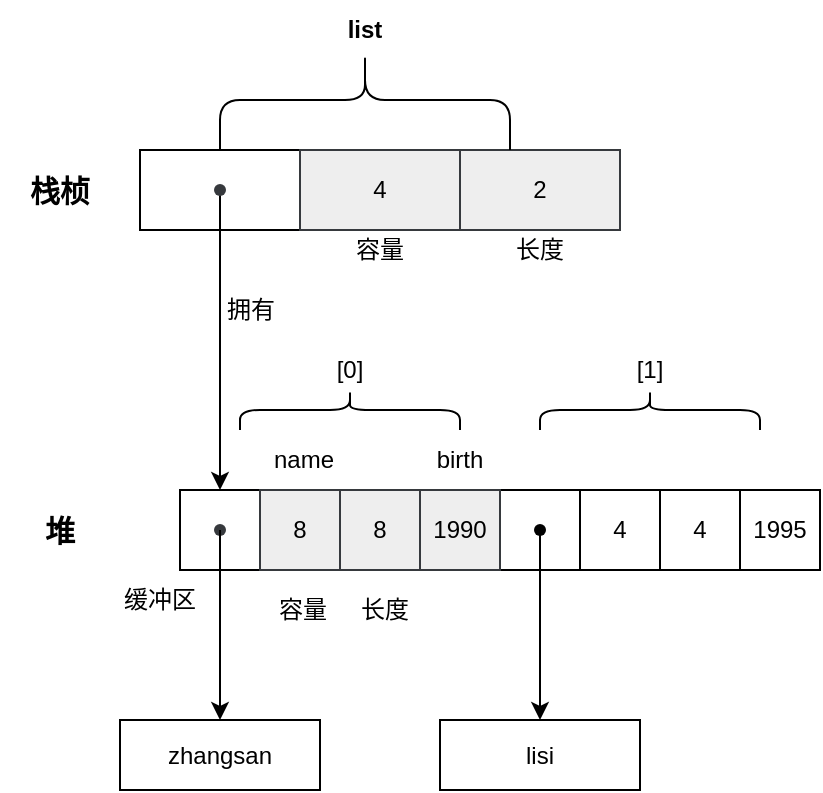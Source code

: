 <mxfile version="24.0.7" type="device">
  <diagram name="第 1 页" id="n9D54emt0kach4g6EPNV">
    <mxGraphModel dx="954" dy="515" grid="1" gridSize="10" guides="1" tooltips="1" connect="1" arrows="1" fold="1" page="1" pageScale="1" pageWidth="3300" pageHeight="4681" math="0" shadow="0">
      <root>
        <mxCell id="0" />
        <mxCell id="1" parent="0" />
        <mxCell id="hhLY8btTUJmFLX4phZId-14" value="" style="rounded=0;whiteSpace=wrap;html=1;" vertex="1" parent="1">
          <mxGeometry x="430" y="290" width="40" height="40" as="geometry" />
        </mxCell>
        <mxCell id="hhLY8btTUJmFLX4phZId-3" value="" style="rounded=0;whiteSpace=wrap;html=1;" vertex="1" parent="1">
          <mxGeometry x="270" y="290" width="40" height="40" as="geometry" />
        </mxCell>
        <mxCell id="ZMjJjni6RbTrYaw7RHLS-4" value="" style="rounded=0;whiteSpace=wrap;html=1;" parent="1" vertex="1">
          <mxGeometry x="250" y="120" width="80" height="40" as="geometry" />
        </mxCell>
        <mxCell id="ZMjJjni6RbTrYaw7RHLS-5" value="4" style="rounded=0;whiteSpace=wrap;html=1;fillColor=#eeeeee;strokeColor=#36393d;" parent="1" vertex="1">
          <mxGeometry x="330" y="120" width="80" height="40" as="geometry" />
        </mxCell>
        <mxCell id="ZMjJjni6RbTrYaw7RHLS-6" value="2" style="rounded=0;whiteSpace=wrap;html=1;fillColor=#eeeeee;strokeColor=#36393d;" parent="1" vertex="1">
          <mxGeometry x="410" y="120" width="80" height="40" as="geometry" />
        </mxCell>
        <mxCell id="ZMjJjni6RbTrYaw7RHLS-12" value="&lt;b&gt;&lt;font style=&quot;font-size: 15px;&quot;&gt;栈桢&lt;/font&gt;&lt;/b&gt;" style="text;html=1;strokeColor=none;fillColor=none;align=center;verticalAlign=middle;whiteSpace=wrap;rounded=0;" parent="1" vertex="1">
          <mxGeometry x="180" y="125" width="60" height="30" as="geometry" />
        </mxCell>
        <mxCell id="ZMjJjni6RbTrYaw7RHLS-13" value="" style="rounded=0;whiteSpace=wrap;html=1;shape=waypoint;sketch=0;fillStyle=solid;size=6;pointerEvents=1;points=[];fillColor=#eeeeee;resizable=0;rotatable=0;perimeter=centerPerimeter;snapToPoint=1;strokeColor=#36393d;" parent="1" vertex="1">
          <mxGeometry x="270" y="290" width="40" height="40" as="geometry" />
        </mxCell>
        <mxCell id="ZMjJjni6RbTrYaw7RHLS-14" value="" style="endArrow=classic;html=1;rounded=0;" parent="1" source="ZMjJjni6RbTrYaw7RHLS-36" edge="1">
          <mxGeometry width="50" height="50" relative="1" as="geometry">
            <mxPoint x="440" y="240" as="sourcePoint" />
            <mxPoint x="290" y="290" as="targetPoint" />
          </mxGeometry>
        </mxCell>
        <mxCell id="ZMjJjni6RbTrYaw7RHLS-15" value="拥有" style="text;html=1;align=center;verticalAlign=middle;resizable=0;points=[];autosize=1;strokeColor=none;fillColor=none;" parent="1" vertex="1">
          <mxGeometry x="280" y="185" width="50" height="30" as="geometry" />
        </mxCell>
        <mxCell id="ZMjJjni6RbTrYaw7RHLS-16" value="&lt;b&gt;&lt;font style=&quot;font-size: 15px;&quot;&gt;堆&lt;/font&gt;&lt;/b&gt;" style="text;html=1;strokeColor=none;fillColor=none;align=center;verticalAlign=middle;whiteSpace=wrap;rounded=0;" parent="1" vertex="1">
          <mxGeometry x="180" y="295" width="60" height="30" as="geometry" />
        </mxCell>
        <mxCell id="ZMjJjni6RbTrYaw7RHLS-17" value="" style="shape=curlyBracket;whiteSpace=wrap;html=1;rounded=1;labelPosition=left;verticalLabelPosition=middle;align=right;verticalAlign=middle;direction=south;" parent="1" vertex="1">
          <mxGeometry x="290" y="70" width="145" height="50" as="geometry" />
        </mxCell>
        <mxCell id="ZMjJjni6RbTrYaw7RHLS-21" value="8" style="rounded=0;whiteSpace=wrap;html=1;fillColor=#eeeeee;strokeColor=#36393d;" parent="1" vertex="1">
          <mxGeometry x="310" y="290" width="40" height="40" as="geometry" />
        </mxCell>
        <mxCell id="ZMjJjni6RbTrYaw7RHLS-22" value="8" style="rounded=0;whiteSpace=wrap;html=1;fillColor=#eeeeee;strokeColor=#36393d;" parent="1" vertex="1">
          <mxGeometry x="350" y="290" width="40" height="40" as="geometry" />
        </mxCell>
        <mxCell id="ZMjJjni6RbTrYaw7RHLS-23" value="1990" style="rounded=0;whiteSpace=wrap;html=1;fillColor=#eeeeee;strokeColor=#36393d;" parent="1" vertex="1">
          <mxGeometry x="390" y="290" width="40" height="40" as="geometry" />
        </mxCell>
        <mxCell id="ZMjJjni6RbTrYaw7RHLS-24" value="" style="rounded=0;whiteSpace=wrap;html=1;shape=waypoint;sketch=0;fillStyle=solid;size=6;pointerEvents=1;points=[];fillColor=none;resizable=0;rotatable=0;perimeter=centerPerimeter;snapToPoint=1;" parent="1" vertex="1">
          <mxGeometry x="430" y="290" width="40" height="40" as="geometry" />
        </mxCell>
        <mxCell id="ZMjJjni6RbTrYaw7RHLS-25" value="4" style="rounded=0;whiteSpace=wrap;html=1;" parent="1" vertex="1">
          <mxGeometry x="470" y="290" width="40" height="40" as="geometry" />
        </mxCell>
        <mxCell id="ZMjJjni6RbTrYaw7RHLS-26" value="4" style="rounded=0;whiteSpace=wrap;html=1;" parent="1" vertex="1">
          <mxGeometry x="510" y="290" width="40" height="40" as="geometry" />
        </mxCell>
        <mxCell id="ZMjJjni6RbTrYaw7RHLS-27" value="1995" style="rounded=0;whiteSpace=wrap;html=1;" parent="1" vertex="1">
          <mxGeometry x="550" y="290" width="40" height="40" as="geometry" />
        </mxCell>
        <mxCell id="ZMjJjni6RbTrYaw7RHLS-29" value="容量" style="text;html=1;strokeColor=none;fillColor=none;align=center;verticalAlign=middle;whiteSpace=wrap;rounded=0;" parent="1" vertex="1">
          <mxGeometry x="340" y="155" width="60" height="30" as="geometry" />
        </mxCell>
        <mxCell id="ZMjJjni6RbTrYaw7RHLS-30" value="长度" style="text;html=1;strokeColor=none;fillColor=none;align=center;verticalAlign=middle;whiteSpace=wrap;rounded=0;" parent="1" vertex="1">
          <mxGeometry x="420" y="155" width="60" height="30" as="geometry" />
        </mxCell>
        <mxCell id="ZMjJjni6RbTrYaw7RHLS-33" value="&lt;b&gt;list&lt;/b&gt;" style="text;html=1;strokeColor=none;fillColor=none;align=center;verticalAlign=middle;whiteSpace=wrap;rounded=0;" parent="1" vertex="1">
          <mxGeometry x="319" y="45" width="87" height="30" as="geometry" />
        </mxCell>
        <mxCell id="ZMjJjni6RbTrYaw7RHLS-36" value="" style="shape=waypoint;sketch=0;fillStyle=solid;size=6;pointerEvents=1;points=[];fillColor=#eeeeee;resizable=0;rotatable=0;perimeter=centerPerimeter;snapToPoint=1;rounded=0;strokeColor=#36393d;" parent="1" vertex="1">
          <mxGeometry x="250" y="120" width="80" height="40" as="geometry" />
        </mxCell>
        <mxCell id="hhLY8btTUJmFLX4phZId-1" value="zhangsan" style="rounded=0;whiteSpace=wrap;html=1;" vertex="1" parent="1">
          <mxGeometry x="240" y="405" width="100" height="35" as="geometry" />
        </mxCell>
        <mxCell id="hhLY8btTUJmFLX4phZId-5" value="容量" style="text;html=1;align=center;verticalAlign=middle;whiteSpace=wrap;rounded=0;" vertex="1" parent="1">
          <mxGeometry x="311" y="340" width="41" height="20" as="geometry" />
        </mxCell>
        <mxCell id="hhLY8btTUJmFLX4phZId-6" value="长度" style="text;html=1;align=center;verticalAlign=middle;whiteSpace=wrap;rounded=0;" vertex="1" parent="1">
          <mxGeometry x="352" y="340" width="41" height="20" as="geometry" />
        </mxCell>
        <mxCell id="hhLY8btTUJmFLX4phZId-9" value="" style="endArrow=classic;html=1;rounded=0;entryX=0.5;entryY=0;entryDx=0;entryDy=0;" edge="1" parent="1" source="ZMjJjni6RbTrYaw7RHLS-13" target="hhLY8btTUJmFLX4phZId-1">
          <mxGeometry width="50" height="50" relative="1" as="geometry">
            <mxPoint x="290" y="310" as="sourcePoint" />
            <mxPoint x="290" y="400" as="targetPoint" />
          </mxGeometry>
        </mxCell>
        <mxCell id="hhLY8btTUJmFLX4phZId-10" value="缓冲区" style="text;html=1;align=center;verticalAlign=middle;whiteSpace=wrap;rounded=0;" vertex="1" parent="1">
          <mxGeometry x="230" y="330" width="60" height="30" as="geometry" />
        </mxCell>
        <mxCell id="hhLY8btTUJmFLX4phZId-11" value="name" style="text;html=1;align=center;verticalAlign=middle;whiteSpace=wrap;rounded=0;" vertex="1" parent="1">
          <mxGeometry x="301.5" y="260" width="60" height="30" as="geometry" />
        </mxCell>
        <mxCell id="hhLY8btTUJmFLX4phZId-12" value="birth" style="text;html=1;align=center;verticalAlign=middle;whiteSpace=wrap;rounded=0;" vertex="1" parent="1">
          <mxGeometry x="380" y="260" width="60" height="30" as="geometry" />
        </mxCell>
        <mxCell id="hhLY8btTUJmFLX4phZId-13" value="lisi" style="rounded=0;whiteSpace=wrap;html=1;" vertex="1" parent="1">
          <mxGeometry x="400" y="405" width="100" height="35" as="geometry" />
        </mxCell>
        <mxCell id="hhLY8btTUJmFLX4phZId-15" value="" style="endArrow=classic;html=1;rounded=0;entryX=0.5;entryY=0;entryDx=0;entryDy=0;" edge="1" parent="1" source="ZMjJjni6RbTrYaw7RHLS-24" target="hhLY8btTUJmFLX4phZId-13">
          <mxGeometry width="50" height="50" relative="1" as="geometry">
            <mxPoint x="460" y="390" as="sourcePoint" />
            <mxPoint x="510" y="340" as="targetPoint" />
          </mxGeometry>
        </mxCell>
        <mxCell id="hhLY8btTUJmFLX4phZId-16" value="" style="shape=curlyBracket;whiteSpace=wrap;html=1;rounded=1;flipH=1;labelPosition=right;verticalLabelPosition=middle;align=left;verticalAlign=middle;direction=south;" vertex="1" parent="1">
          <mxGeometry x="300" y="240" width="110" height="20" as="geometry" />
        </mxCell>
        <mxCell id="hhLY8btTUJmFLX4phZId-17" value="[0]" style="text;html=1;align=center;verticalAlign=middle;whiteSpace=wrap;rounded=0;" vertex="1" parent="1">
          <mxGeometry x="325" y="215" width="60" height="30" as="geometry" />
        </mxCell>
        <mxCell id="hhLY8btTUJmFLX4phZId-18" value="" style="shape=curlyBracket;whiteSpace=wrap;html=1;rounded=1;flipH=1;labelPosition=right;verticalLabelPosition=middle;align=left;verticalAlign=middle;direction=south;" vertex="1" parent="1">
          <mxGeometry x="450" y="240" width="110" height="20" as="geometry" />
        </mxCell>
        <mxCell id="hhLY8btTUJmFLX4phZId-19" value="[1]" style="text;html=1;align=center;verticalAlign=middle;whiteSpace=wrap;rounded=0;" vertex="1" parent="1">
          <mxGeometry x="475" y="215" width="60" height="30" as="geometry" />
        </mxCell>
      </root>
    </mxGraphModel>
  </diagram>
</mxfile>
